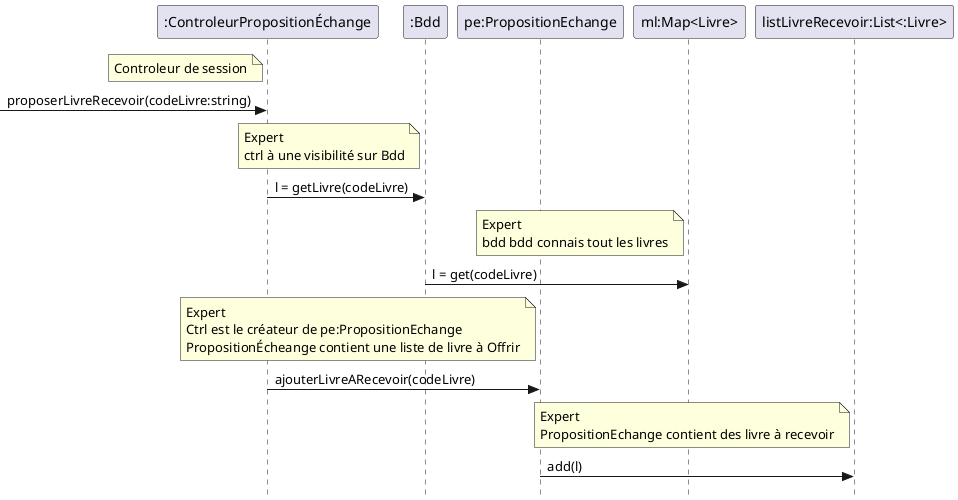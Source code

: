 @startuml proposerLivreRecevoir
skinparam Style strictuml
participant ":ControleurPropositionÉchange" as ctrl
participant ":Bdd" as bdd
participant "pe:PropositionEchange" as pe
participant "ml:Map<Livre>" as ml  
participant "listLivreRecevoir:List<:Livre>" as llr

note left of ctrl: Controleur de session
-> ctrl: proposerLivreRecevoir(codeLivre:string)
note left of bdd: Expert\nctrl à une visibilité sur Bdd
ctrl -> bdd: l = getLivre(codeLivre) 
note left of ml: Expert\nbdd bdd connais tout les livres
bdd -> ml: l = get(codeLivre)
note left of pe: Expert\nCtrl est le créateur de pe:PropositionEchange\nPropositionÉcheange contient une liste de livre à Offrir
ctrl ->pe: ajouterLivreARecevoir(codeLivre)
note left of llr: Expert\nPropositionEchange contient des livre à recevoir
pe -> llr: add(l)

@enduml